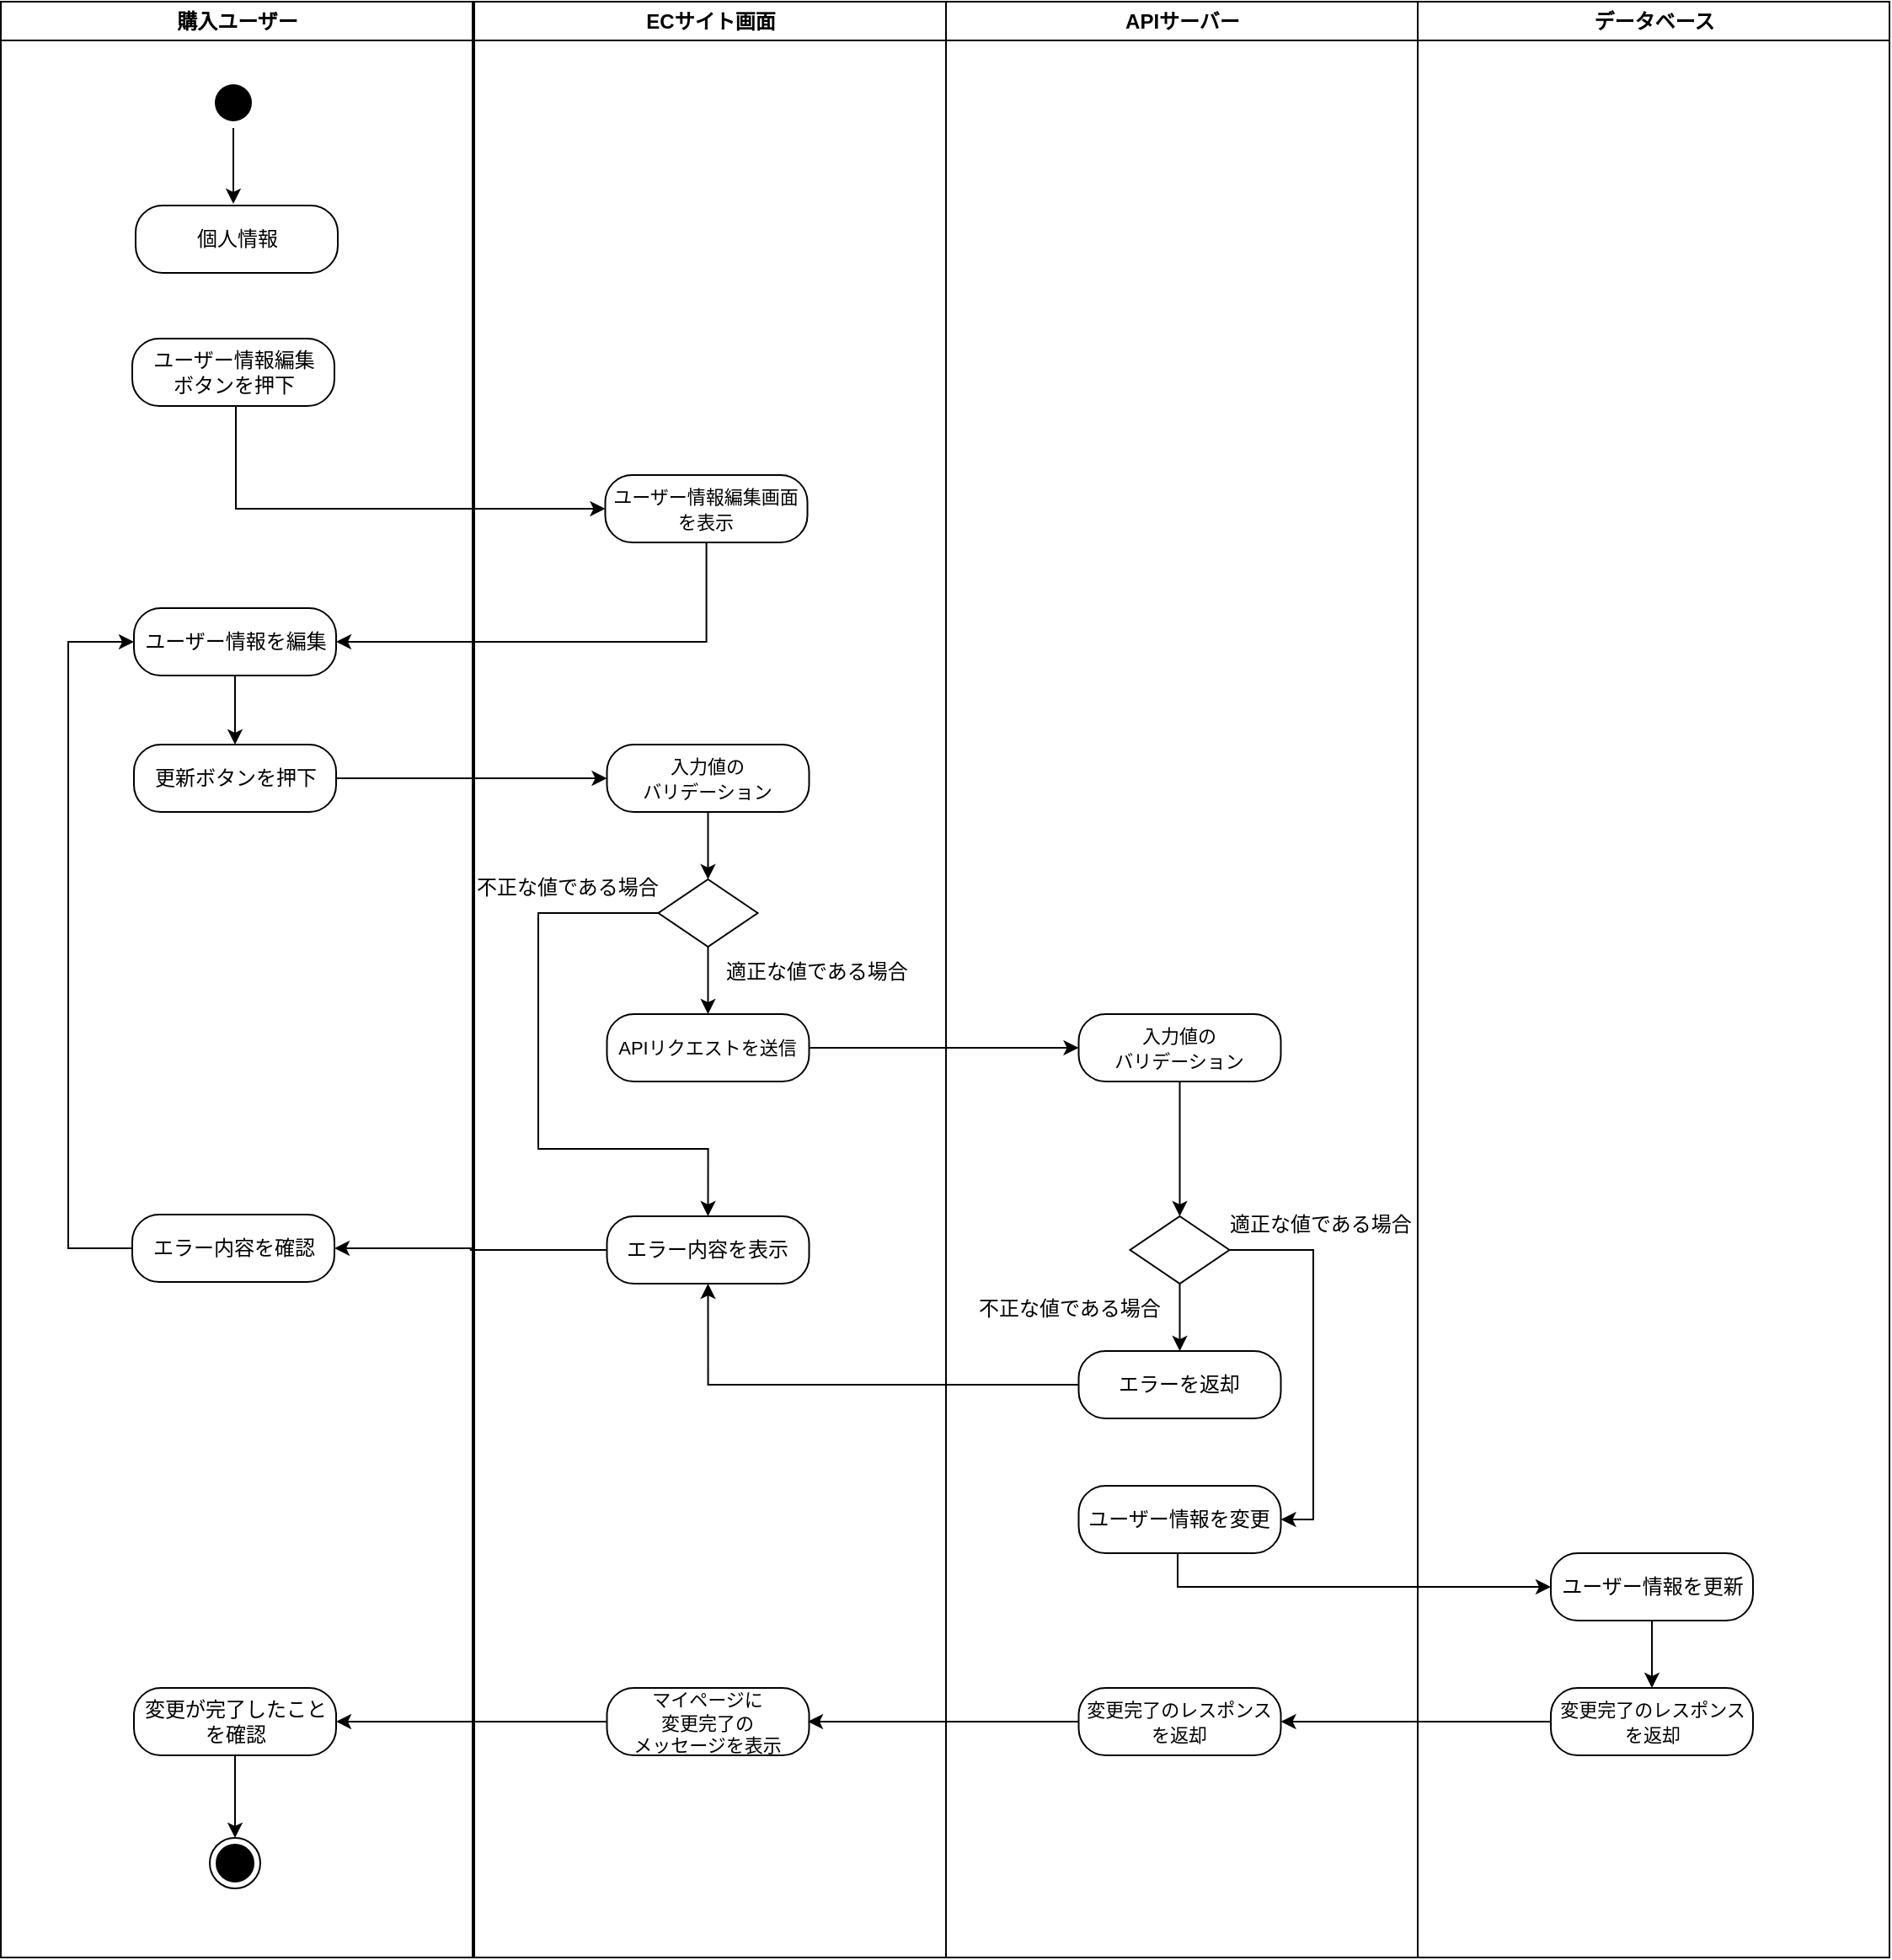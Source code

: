<mxfile version="24.4.4" type="google">
  <diagram name="Page-1" id="e7e014a7-5840-1c2e-5031-d8a46d1fe8dd">
    <mxGraphModel grid="1" page="0" gridSize="10" guides="1" tooltips="1" connect="1" arrows="1" fold="1" pageScale="1" pageWidth="1169" pageHeight="826" background="none" math="0" shadow="0">
      <root>
        <mxCell id="0" />
        <mxCell id="1" parent="0" />
        <mxCell id="2" value="購入ユーザー" style="swimlane;whiteSpace=wrap;startSize=23;" vertex="1" parent="1">
          <mxGeometry x="160.5" y="39" width="280" height="1161" as="geometry" />
        </mxCell>
        <mxCell id="jm9fpF-__gH5ew6w-gA--67" style="edgeStyle=orthogonalEdgeStyle;rounded=0;orthogonalLoop=1;jettySize=auto;html=1;entryX=0.5;entryY=0;entryDx=0;entryDy=0;" edge="1" parent="2" source="5">
          <mxGeometry relative="1" as="geometry">
            <mxPoint x="138" y="120" as="targetPoint" />
          </mxGeometry>
        </mxCell>
        <mxCell id="5" value="" style="ellipse;shape=startState;fillColor=#000000;strokeColor=none;" vertex="1" parent="2">
          <mxGeometry x="123" y="45" width="30" height="30" as="geometry" />
        </mxCell>
        <mxCell id="jm9fpF-__gH5ew6w-gA--23" value="ユーザー情報編集&lt;div&gt;ボタンを押下&lt;/div&gt;" style="rounded=1;whiteSpace=wrap;html=1;arcSize=40;" vertex="1" parent="2">
          <mxGeometry x="78" y="200" width="120" height="40" as="geometry" />
        </mxCell>
        <mxCell id="S4RZ9LufIzhShnN9GhNC-7" style="edgeStyle=orthogonalEdgeStyle;rounded=0;orthogonalLoop=1;jettySize=auto;html=1;entryX=0;entryY=0.5;entryDx=0;entryDy=0;" edge="1" parent="2" source="jm9fpF-__gH5ew6w-gA--41" target="5-VuOnmddn5Kc5zJFQEK-8">
          <mxGeometry relative="1" as="geometry">
            <Array as="points">
              <mxPoint x="40" y="740" />
              <mxPoint x="40" y="380" />
            </Array>
          </mxGeometry>
        </mxCell>
        <mxCell id="jm9fpF-__gH5ew6w-gA--41" value="&lt;font style=&quot;font-size: 12px;&quot;&gt;エラー内容を確認&lt;/font&gt;" style="rounded=1;whiteSpace=wrap;html=1;arcSize=40;" vertex="1" parent="2">
          <mxGeometry x="78" y="720" width="120" height="40" as="geometry" />
        </mxCell>
        <mxCell id="jm9fpF-__gH5ew6w-gA--69" style="edgeStyle=orthogonalEdgeStyle;rounded=0;orthogonalLoop=1;jettySize=auto;html=1;entryX=0.5;entryY=0;entryDx=0;entryDy=0;" edge="1" parent="2" source="jm9fpF-__gH5ew6w-gA--65" target="jm9fpF-__gH5ew6w-gA--68">
          <mxGeometry relative="1" as="geometry" />
        </mxCell>
        <mxCell id="jm9fpF-__gH5ew6w-gA--65" value="変更が完了したことを確認" style="rounded=1;whiteSpace=wrap;html=1;arcSize=40;" vertex="1" parent="2">
          <mxGeometry x="79" y="1001" width="120" height="40" as="geometry" />
        </mxCell>
        <mxCell id="jm9fpF-__gH5ew6w-gA--68" value="" style="ellipse;html=1;shape=endState;fillColor=#000000;strokeColor=default;" vertex="1" parent="2">
          <mxGeometry x="124" y="1090" width="30" height="30" as="geometry" />
        </mxCell>
        <mxCell id="8I3BG0zYxxP-uITHRNjk-15" style="edgeStyle=orthogonalEdgeStyle;rounded=0;orthogonalLoop=1;jettySize=auto;html=1;entryX=0.5;entryY=0;entryDx=0;entryDy=0;" edge="1" parent="2" source="5-VuOnmddn5Kc5zJFQEK-8" target="8I3BG0zYxxP-uITHRNjk-14">
          <mxGeometry relative="1" as="geometry" />
        </mxCell>
        <mxCell id="5-VuOnmddn5Kc5zJFQEK-8" value="&lt;font style=&quot;font-size: 12px;&quot;&gt;ユーザー情報を編集&lt;/font&gt;" style="rounded=1;whiteSpace=wrap;html=1;arcSize=40;" vertex="1" parent="2">
          <mxGeometry x="79" y="360" width="120" height="40" as="geometry" />
        </mxCell>
        <mxCell id="8I3BG0zYxxP-uITHRNjk-14" value="&lt;font style=&quot;font-size: 12px;&quot;&gt;更新ボタンを押下&lt;/font&gt;" style="rounded=1;whiteSpace=wrap;html=1;arcSize=40;" vertex="1" parent="2">
          <mxGeometry x="79" y="441" width="120" height="40" as="geometry" />
        </mxCell>
        <mxCell id="oGgE6BPkTQQrbd6ZKPKa-6" value="個人情報" style="rounded=1;whiteSpace=wrap;html=1;arcSize=40;" vertex="1" parent="2">
          <mxGeometry x="80" y="121" width="120" height="40" as="geometry" />
        </mxCell>
        <mxCell id="3" value="ECサイト画面" style="swimlane;whiteSpace=wrap;startSize=23;" vertex="1" parent="1">
          <mxGeometry x="441.5" y="39" width="280" height="1161" as="geometry" />
        </mxCell>
        <mxCell id="jm9fpF-__gH5ew6w-gA--26" value="&lt;span style=&quot;font-size: 11px;&quot;&gt;ユーザー情報編集画面を表示&lt;/span&gt;" style="rounded=1;whiteSpace=wrap;html=1;arcSize=40;" vertex="1" parent="3">
          <mxGeometry x="77.75" y="281" width="120" height="40" as="geometry" />
        </mxCell>
        <mxCell id="jm9fpF-__gH5ew6w-gA--40" value="&lt;font style=&quot;font-size: 12px;&quot;&gt;エラー内容を表示&lt;/font&gt;" style="rounded=1;whiteSpace=wrap;html=1;arcSize=40;" vertex="1" parent="3">
          <mxGeometry x="78.75" y="721" width="120" height="40" as="geometry" />
        </mxCell>
        <mxCell id="jm9fpF-__gH5ew6w-gA--64" value="&lt;font style=&quot;font-size: 11px;&quot;&gt;マイページに&lt;/font&gt;&lt;div style=&quot;font-size: 11px;&quot;&gt;&lt;font style=&quot;font-size: 11px;&quot;&gt;変更完了の&lt;/font&gt;&lt;/div&gt;&lt;div style=&quot;font-size: 11px;&quot;&gt;&lt;font style=&quot;font-size: 11px;&quot;&gt;メッセージを表示&lt;/font&gt;&lt;/div&gt;" style="rounded=1;whiteSpace=wrap;html=1;arcSize=40;" vertex="1" parent="3">
          <mxGeometry x="78.75" y="1001" width="120" height="40" as="geometry" />
        </mxCell>
        <mxCell id="A3Edsd41Y0O4viAVBODO-5" value="&lt;span style=&quot;font-size: 11px;&quot;&gt;APIリクエストを送信&lt;/span&gt;" style="rounded=1;whiteSpace=wrap;html=1;arcSize=40;" vertex="1" parent="3">
          <mxGeometry x="78.75" y="601" width="120" height="40" as="geometry" />
        </mxCell>
        <mxCell id="8I3BG0zYxxP-uITHRNjk-9" style="edgeStyle=orthogonalEdgeStyle;rounded=0;orthogonalLoop=1;jettySize=auto;html=1;entryX=0.5;entryY=0;entryDx=0;entryDy=0;" edge="1" parent="3" source="8I3BG0zYxxP-uITHRNjk-6" target="8I3BG0zYxxP-uITHRNjk-7">
          <mxGeometry relative="1" as="geometry" />
        </mxCell>
        <mxCell id="8I3BG0zYxxP-uITHRNjk-6" value="&lt;span style=&quot;font-size: 11px;&quot;&gt;入力値の&lt;/span&gt;&lt;div&gt;&lt;span style=&quot;font-size: 11px;&quot;&gt;バリデーション&lt;/span&gt;&lt;/div&gt;" style="rounded=1;whiteSpace=wrap;html=1;arcSize=40;" vertex="1" parent="3">
          <mxGeometry x="78.75" y="441" width="120" height="40" as="geometry" />
        </mxCell>
        <mxCell id="8I3BG0zYxxP-uITHRNjk-10" style="edgeStyle=orthogonalEdgeStyle;rounded=0;orthogonalLoop=1;jettySize=auto;html=1;entryX=0.5;entryY=0;entryDx=0;entryDy=0;" edge="1" parent="3" source="8I3BG0zYxxP-uITHRNjk-7" target="A3Edsd41Y0O4viAVBODO-5">
          <mxGeometry relative="1" as="geometry" />
        </mxCell>
        <mxCell id="8I3BG0zYxxP-uITHRNjk-11" style="edgeStyle=orthogonalEdgeStyle;rounded=0;orthogonalLoop=1;jettySize=auto;html=1;entryX=0.5;entryY=0;entryDx=0;entryDy=0;" edge="1" parent="3" source="8I3BG0zYxxP-uITHRNjk-7" target="jm9fpF-__gH5ew6w-gA--40">
          <mxGeometry relative="1" as="geometry">
            <Array as="points">
              <mxPoint x="38" y="541" />
              <mxPoint x="38" y="681" />
              <mxPoint x="139" y="681" />
            </Array>
          </mxGeometry>
        </mxCell>
        <mxCell id="8I3BG0zYxxP-uITHRNjk-7" value="" style="rhombus;whiteSpace=wrap;html=1;" vertex="1" parent="3">
          <mxGeometry x="109.25" y="521" width="59" height="40" as="geometry" />
        </mxCell>
        <mxCell id="8I3BG0zYxxP-uITHRNjk-12" value="適正な値である場合" style="text;html=1;align=center;verticalAlign=middle;whiteSpace=wrap;rounded=0;" vertex="1" parent="3">
          <mxGeometry x="148.5" y="561" width="110" height="30" as="geometry" />
        </mxCell>
        <mxCell id="8I3BG0zYxxP-uITHRNjk-13" value="不正な値である場合" style="text;html=1;align=center;verticalAlign=middle;whiteSpace=wrap;rounded=0;" vertex="1" parent="3">
          <mxGeometry y="511" width="110" height="30" as="geometry" />
        </mxCell>
        <mxCell id="jm9fpF-__gH5ew6w-gA--10" value="APIサーバー" style="swimlane;whiteSpace=wrap;startSize=23;" vertex="1" parent="1">
          <mxGeometry x="721.5" y="39" width="280" height="1161" as="geometry" />
        </mxCell>
        <mxCell id="jm9fpF-__gH5ew6w-gA--48" style="edgeStyle=orthogonalEdgeStyle;rounded=0;orthogonalLoop=1;jettySize=auto;html=1;entryX=0.5;entryY=0;entryDx=0;entryDy=0;" edge="1" parent="jm9fpF-__gH5ew6w-gA--10" source="jm9fpF-__gH5ew6w-gA--45" target="jm9fpF-__gH5ew6w-gA--47">
          <mxGeometry relative="1" as="geometry" />
        </mxCell>
        <mxCell id="jm9fpF-__gH5ew6w-gA--45" value="&lt;span style=&quot;font-size: 11px;&quot;&gt;入力値の&lt;/span&gt;&lt;div&gt;&lt;span style=&quot;font-size: 11px;&quot;&gt;バリデーション&lt;/span&gt;&lt;/div&gt;" style="rounded=1;whiteSpace=wrap;html=1;arcSize=40;" vertex="1" parent="jm9fpF-__gH5ew6w-gA--10">
          <mxGeometry x="78.75" y="601" width="120" height="40" as="geometry" />
        </mxCell>
        <mxCell id="jm9fpF-__gH5ew6w-gA--51" style="edgeStyle=orthogonalEdgeStyle;rounded=0;orthogonalLoop=1;jettySize=auto;html=1;entryX=0.5;entryY=0;entryDx=0;entryDy=0;" edge="1" parent="jm9fpF-__gH5ew6w-gA--10" source="jm9fpF-__gH5ew6w-gA--47" target="jm9fpF-__gH5ew6w-gA--49">
          <mxGeometry relative="1" as="geometry" />
        </mxCell>
        <mxCell id="jm9fpF-__gH5ew6w-gA--53" style="edgeStyle=orthogonalEdgeStyle;rounded=0;orthogonalLoop=1;jettySize=auto;html=1;entryX=1;entryY=0.5;entryDx=0;entryDy=0;" edge="1" parent="jm9fpF-__gH5ew6w-gA--10" source="jm9fpF-__gH5ew6w-gA--47" target="jm9fpF-__gH5ew6w-gA--50">
          <mxGeometry relative="1" as="geometry">
            <Array as="points">
              <mxPoint x="218" y="741" />
              <mxPoint x="218" y="901" />
            </Array>
          </mxGeometry>
        </mxCell>
        <mxCell id="jm9fpF-__gH5ew6w-gA--47" value="" style="rhombus;whiteSpace=wrap;html=1;" vertex="1" parent="jm9fpF-__gH5ew6w-gA--10">
          <mxGeometry x="109.25" y="721" width="59" height="40" as="geometry" />
        </mxCell>
        <mxCell id="jm9fpF-__gH5ew6w-gA--49" value="&lt;font style=&quot;font-size: 12px;&quot;&gt;エラーを返却&lt;/font&gt;" style="rounded=1;whiteSpace=wrap;html=1;arcSize=40;" vertex="1" parent="jm9fpF-__gH5ew6w-gA--10">
          <mxGeometry x="78.75" y="801" width="120" height="40" as="geometry" />
        </mxCell>
        <mxCell id="jm9fpF-__gH5ew6w-gA--50" value="ユーザー情報を変更" style="rounded=1;whiteSpace=wrap;html=1;arcSize=40;" vertex="1" parent="jm9fpF-__gH5ew6w-gA--10">
          <mxGeometry x="78.75" y="881" width="120" height="40" as="geometry" />
        </mxCell>
        <mxCell id="jm9fpF-__gH5ew6w-gA--54" value="適正な値である場合" style="text;html=1;align=center;verticalAlign=middle;whiteSpace=wrap;rounded=0;" vertex="1" parent="jm9fpF-__gH5ew6w-gA--10">
          <mxGeometry x="167.25" y="711" width="110" height="30" as="geometry" />
        </mxCell>
        <mxCell id="jm9fpF-__gH5ew6w-gA--55" value="不正な値である場合" style="text;html=1;align=center;verticalAlign=middle;whiteSpace=wrap;rounded=0;" vertex="1" parent="jm9fpF-__gH5ew6w-gA--10">
          <mxGeometry x="18.5" y="761" width="110" height="30" as="geometry" />
        </mxCell>
        <mxCell id="jm9fpF-__gH5ew6w-gA--59" value="&lt;span style=&quot;font-size: 11px;&quot;&gt;変更完了のレスポンス&lt;/span&gt;&lt;div&gt;&lt;span style=&quot;font-size: 11px;&quot;&gt;を返却&lt;/span&gt;&lt;/div&gt;" style="rounded=1;whiteSpace=wrap;html=1;arcSize=40;" vertex="1" parent="jm9fpF-__gH5ew6w-gA--10">
          <mxGeometry x="78.75" y="1001" width="120" height="40" as="geometry" />
        </mxCell>
        <mxCell id="jm9fpF-__gH5ew6w-gA--15" value="データベース" style="swimlane;whiteSpace=wrap;startSize=23;" vertex="1" parent="1">
          <mxGeometry x="1001.5" y="39" width="280" height="1161" as="geometry" />
        </mxCell>
        <mxCell id="S4RZ9LufIzhShnN9GhNC-9" style="edgeStyle=orthogonalEdgeStyle;rounded=0;orthogonalLoop=1;jettySize=auto;html=1;entryX=0.5;entryY=0;entryDx=0;entryDy=0;" edge="1" parent="jm9fpF-__gH5ew6w-gA--15" source="jm9fpF-__gH5ew6w-gA--19" target="S4RZ9LufIzhShnN9GhNC-8">
          <mxGeometry relative="1" as="geometry" />
        </mxCell>
        <mxCell id="jm9fpF-__gH5ew6w-gA--19" value="&lt;font style=&quot;font-size: 12px;&quot;&gt;ユーザー情報を更新&lt;/font&gt;" style="rounded=1;whiteSpace=wrap;html=1;arcSize=40;" vertex="1" parent="jm9fpF-__gH5ew6w-gA--15">
          <mxGeometry x="79" y="921" width="120" height="40" as="geometry" />
        </mxCell>
        <mxCell id="S4RZ9LufIzhShnN9GhNC-8" value="&lt;span style=&quot;font-size: 11px;&quot;&gt;変更完了のレスポンス&lt;/span&gt;&lt;div&gt;&lt;span style=&quot;font-size: 11px;&quot;&gt;を返却&lt;/span&gt;&lt;/div&gt;" style="rounded=1;whiteSpace=wrap;html=1;arcSize=40;" vertex="1" parent="jm9fpF-__gH5ew6w-gA--15">
          <mxGeometry x="79" y="1001" width="120" height="40" as="geometry" />
        </mxCell>
        <mxCell id="jm9fpF-__gH5ew6w-gA--27" style="edgeStyle=orthogonalEdgeStyle;rounded=0;orthogonalLoop=1;jettySize=auto;html=1;entryX=0;entryY=0.5;entryDx=0;entryDy=0;" edge="1" parent="1" source="jm9fpF-__gH5ew6w-gA--23" target="jm9fpF-__gH5ew6w-gA--26">
          <mxGeometry relative="1" as="geometry">
            <Array as="points">
              <mxPoint x="300" y="340" />
            </Array>
          </mxGeometry>
        </mxCell>
        <mxCell id="jm9fpF-__gH5ew6w-gA--43" style="edgeStyle=orthogonalEdgeStyle;rounded=0;orthogonalLoop=1;jettySize=auto;html=1;entryX=1;entryY=0.5;entryDx=0;entryDy=0;" edge="1" parent="1" source="jm9fpF-__gH5ew6w-gA--40" target="jm9fpF-__gH5ew6w-gA--41">
          <mxGeometry relative="1" as="geometry" />
        </mxCell>
        <mxCell id="jm9fpF-__gH5ew6w-gA--52" style="edgeStyle=orthogonalEdgeStyle;rounded=0;orthogonalLoop=1;jettySize=auto;html=1;entryX=0.5;entryY=1;entryDx=0;entryDy=0;" edge="1" parent="1" source="jm9fpF-__gH5ew6w-gA--49" target="jm9fpF-__gH5ew6w-gA--40">
          <mxGeometry relative="1" as="geometry" />
        </mxCell>
        <mxCell id="jm9fpF-__gH5ew6w-gA--57" style="edgeStyle=orthogonalEdgeStyle;rounded=0;orthogonalLoop=1;jettySize=auto;html=1;entryX=0;entryY=0.5;entryDx=0;entryDy=0;" edge="1" parent="1" source="jm9fpF-__gH5ew6w-gA--50" target="jm9fpF-__gH5ew6w-gA--19">
          <mxGeometry relative="1" as="geometry">
            <Array as="points">
              <mxPoint x="859" y="980" />
            </Array>
          </mxGeometry>
        </mxCell>
        <mxCell id="jm9fpF-__gH5ew6w-gA--62" style="edgeStyle=orthogonalEdgeStyle;rounded=0;orthogonalLoop=1;jettySize=auto;html=1;entryX=1;entryY=0.5;entryDx=0;entryDy=0;" edge="1" parent="1" source="jm9fpF-__gH5ew6w-gA--59">
          <mxGeometry relative="1" as="geometry">
            <mxPoint x="639.5" y="1060" as="targetPoint" />
          </mxGeometry>
        </mxCell>
        <mxCell id="jm9fpF-__gH5ew6w-gA--66" style="edgeStyle=orthogonalEdgeStyle;rounded=0;orthogonalLoop=1;jettySize=auto;html=1;entryX=1;entryY=0.5;entryDx=0;entryDy=0;" edge="1" parent="1" source="jm9fpF-__gH5ew6w-gA--64" target="jm9fpF-__gH5ew6w-gA--65">
          <mxGeometry relative="1" as="geometry" />
        </mxCell>
        <mxCell id="A3Edsd41Y0O4viAVBODO-7" style="edgeStyle=orthogonalEdgeStyle;rounded=0;orthogonalLoop=1;jettySize=auto;html=1;entryX=0;entryY=0.5;entryDx=0;entryDy=0;" edge="1" parent="1" source="A3Edsd41Y0O4viAVBODO-5" target="jm9fpF-__gH5ew6w-gA--45">
          <mxGeometry relative="1" as="geometry" />
        </mxCell>
        <mxCell id="8I3BG0zYxxP-uITHRNjk-16" style="edgeStyle=orthogonalEdgeStyle;rounded=0;orthogonalLoop=1;jettySize=auto;html=1;entryX=0;entryY=0.5;entryDx=0;entryDy=0;" edge="1" parent="1" source="8I3BG0zYxxP-uITHRNjk-14" target="8I3BG0zYxxP-uITHRNjk-6">
          <mxGeometry relative="1" as="geometry" />
        </mxCell>
        <mxCell id="S4RZ9LufIzhShnN9GhNC-6" style="edgeStyle=orthogonalEdgeStyle;rounded=0;orthogonalLoop=1;jettySize=auto;html=1;entryX=1;entryY=0.5;entryDx=0;entryDy=0;" edge="1" parent="1" source="jm9fpF-__gH5ew6w-gA--26" target="5-VuOnmddn5Kc5zJFQEK-8">
          <mxGeometry relative="1" as="geometry">
            <Array as="points">
              <mxPoint x="579" y="419" />
            </Array>
          </mxGeometry>
        </mxCell>
        <mxCell id="S4RZ9LufIzhShnN9GhNC-10" style="edgeStyle=orthogonalEdgeStyle;rounded=0;orthogonalLoop=1;jettySize=auto;html=1;entryX=1;entryY=0.5;entryDx=0;entryDy=0;" edge="1" parent="1" source="S4RZ9LufIzhShnN9GhNC-8" target="jm9fpF-__gH5ew6w-gA--59">
          <mxGeometry relative="1" as="geometry" />
        </mxCell>
      </root>
    </mxGraphModel>
  </diagram>
</mxfile>
